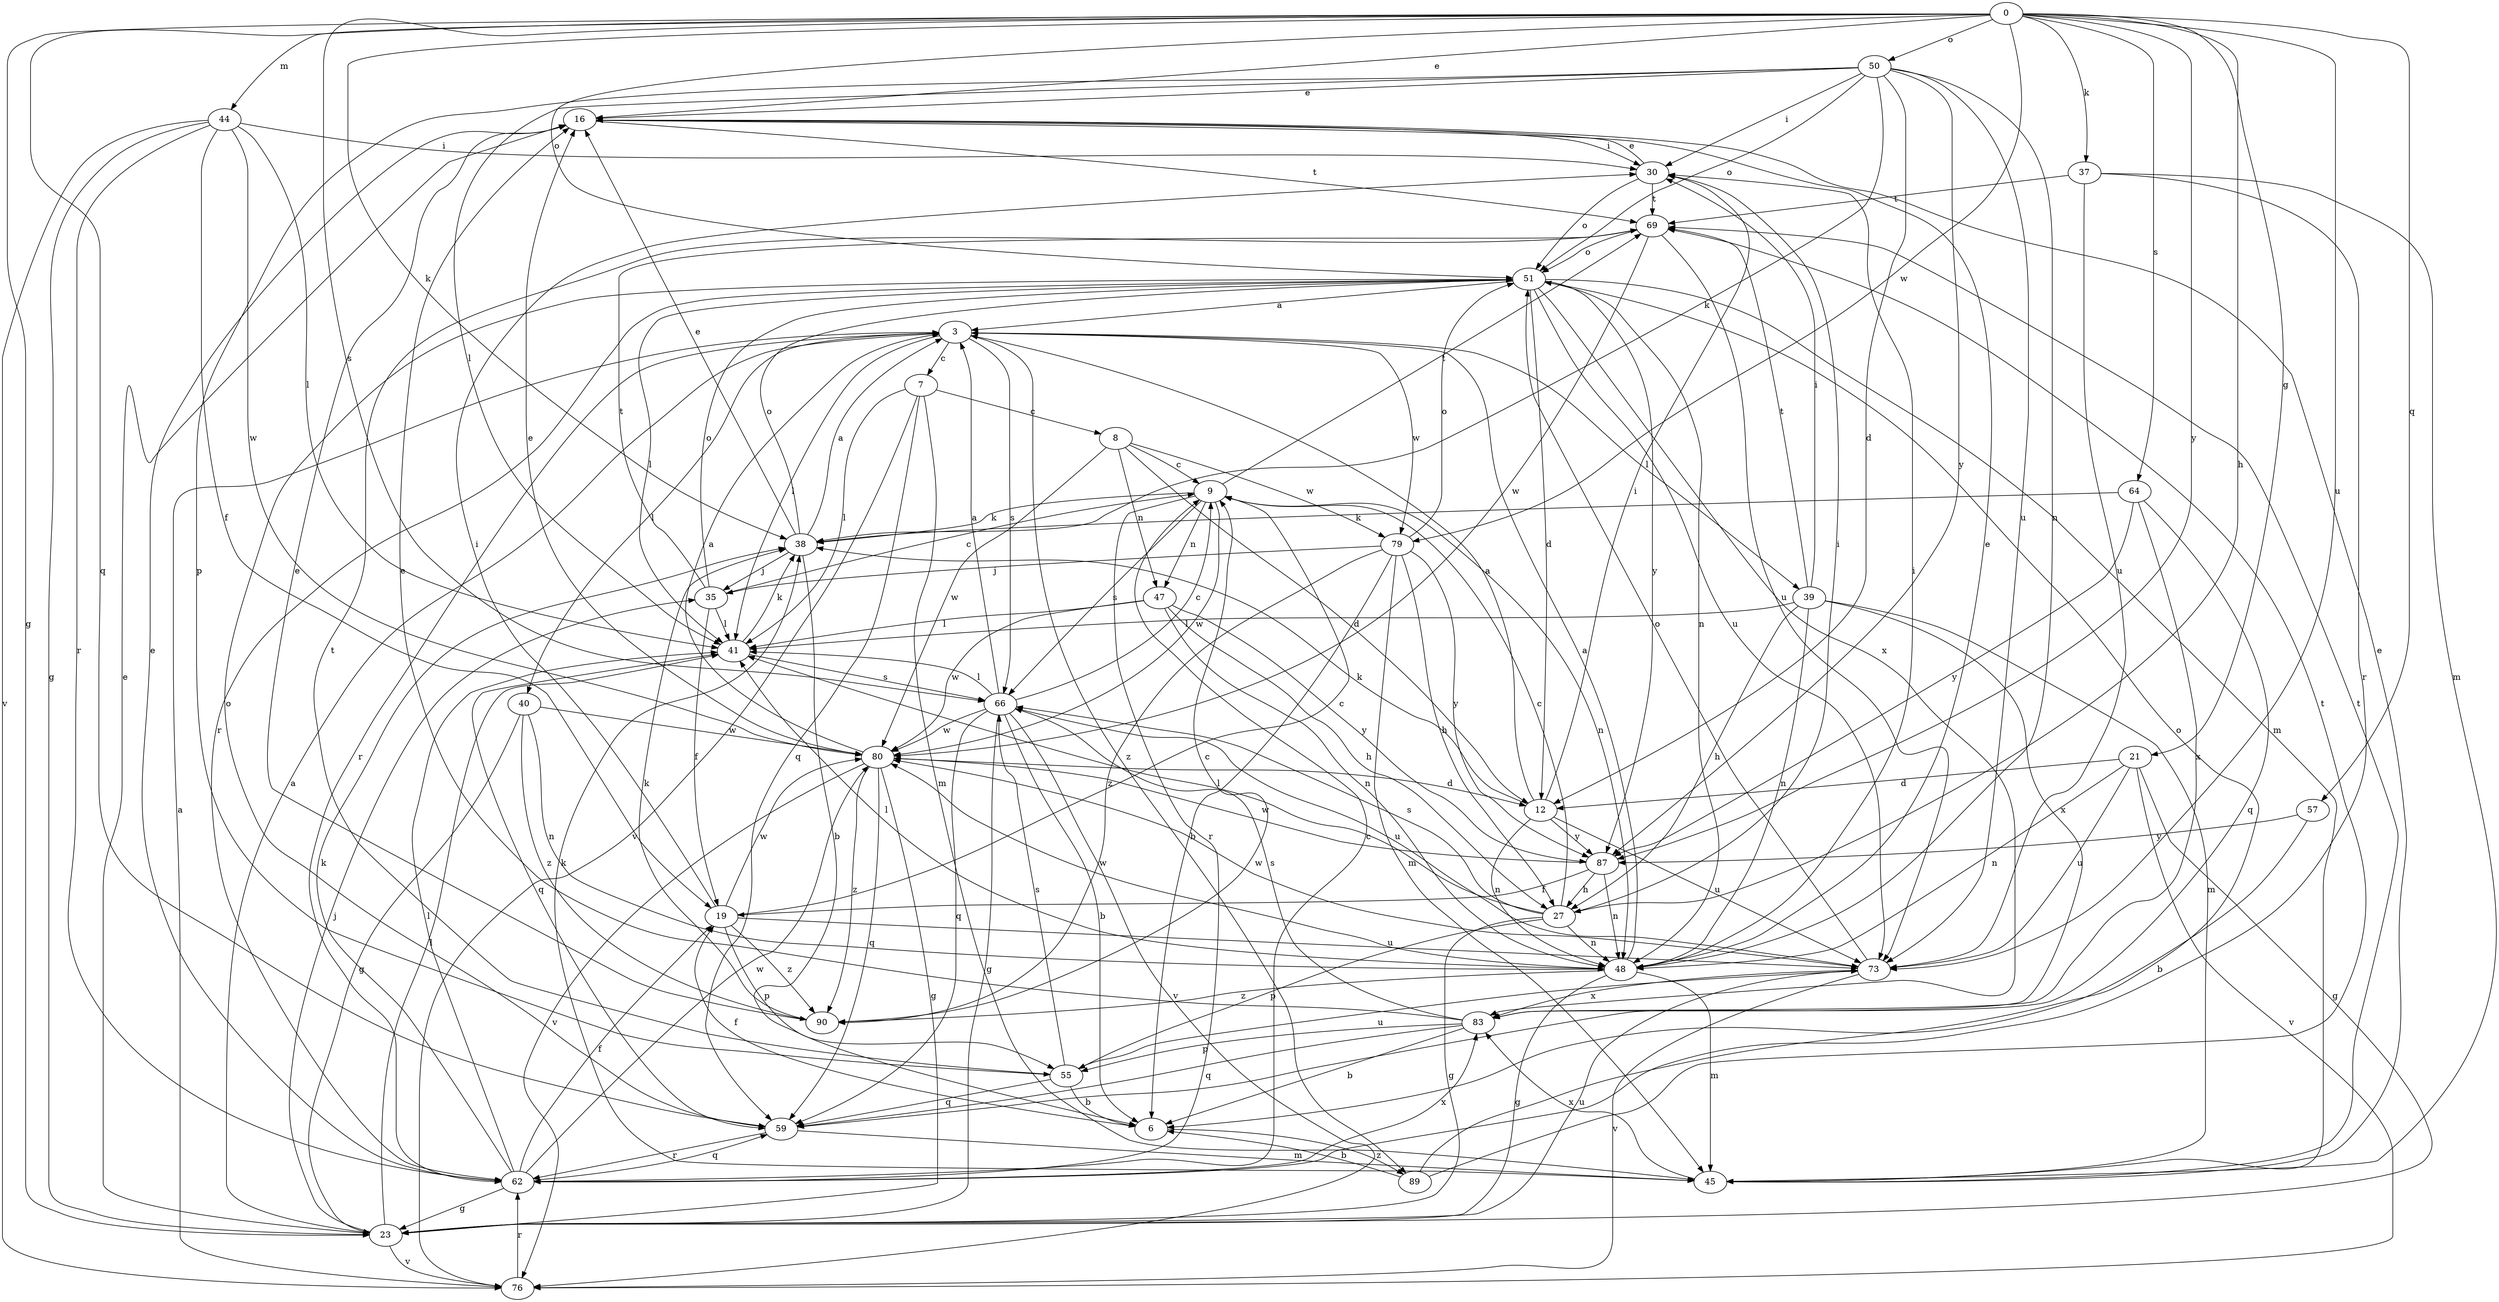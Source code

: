 strict digraph  {
0;
3;
6;
7;
8;
9;
12;
16;
19;
21;
23;
27;
30;
35;
37;
38;
39;
40;
41;
44;
45;
47;
48;
50;
51;
55;
57;
59;
62;
64;
66;
69;
73;
76;
79;
80;
83;
87;
89;
90;
0 -> 16  [label=e];
0 -> 21  [label=g];
0 -> 23  [label=g];
0 -> 27  [label=h];
0 -> 37  [label=k];
0 -> 38  [label=k];
0 -> 44  [label=m];
0 -> 50  [label=o];
0 -> 51  [label=o];
0 -> 57  [label=q];
0 -> 59  [label=q];
0 -> 64  [label=s];
0 -> 66  [label=s];
0 -> 73  [label=u];
0 -> 79  [label=w];
0 -> 87  [label=y];
3 -> 7  [label=c];
3 -> 39  [label=l];
3 -> 40  [label=l];
3 -> 41  [label=l];
3 -> 62  [label=r];
3 -> 66  [label=s];
3 -> 79  [label=w];
3 -> 89  [label=z];
6 -> 19  [label=f];
6 -> 89  [label=z];
7 -> 8  [label=c];
7 -> 41  [label=l];
7 -> 45  [label=m];
7 -> 59  [label=q];
7 -> 76  [label=v];
8 -> 9  [label=c];
8 -> 12  [label=d];
8 -> 47  [label=n];
8 -> 79  [label=w];
8 -> 80  [label=w];
9 -> 38  [label=k];
9 -> 47  [label=n];
9 -> 48  [label=n];
9 -> 62  [label=r];
9 -> 66  [label=s];
9 -> 69  [label=t];
9 -> 80  [label=w];
12 -> 3  [label=a];
12 -> 30  [label=i];
12 -> 38  [label=k];
12 -> 48  [label=n];
12 -> 73  [label=u];
12 -> 87  [label=y];
16 -> 30  [label=i];
16 -> 69  [label=t];
19 -> 9  [label=c];
19 -> 30  [label=i];
19 -> 55  [label=p];
19 -> 73  [label=u];
19 -> 80  [label=w];
19 -> 90  [label=z];
21 -> 12  [label=d];
21 -> 23  [label=g];
21 -> 48  [label=n];
21 -> 73  [label=u];
21 -> 76  [label=v];
23 -> 3  [label=a];
23 -> 16  [label=e];
23 -> 35  [label=j];
23 -> 41  [label=l];
23 -> 73  [label=u];
23 -> 76  [label=v];
27 -> 9  [label=c];
27 -> 23  [label=g];
27 -> 30  [label=i];
27 -> 41  [label=l];
27 -> 48  [label=n];
27 -> 55  [label=p];
27 -> 66  [label=s];
30 -> 16  [label=e];
30 -> 51  [label=o];
30 -> 69  [label=t];
35 -> 9  [label=c];
35 -> 19  [label=f];
35 -> 41  [label=l];
35 -> 51  [label=o];
35 -> 69  [label=t];
37 -> 45  [label=m];
37 -> 62  [label=r];
37 -> 69  [label=t];
37 -> 73  [label=u];
38 -> 3  [label=a];
38 -> 6  [label=b];
38 -> 16  [label=e];
38 -> 35  [label=j];
38 -> 51  [label=o];
39 -> 27  [label=h];
39 -> 30  [label=i];
39 -> 41  [label=l];
39 -> 45  [label=m];
39 -> 48  [label=n];
39 -> 69  [label=t];
39 -> 83  [label=x];
40 -> 23  [label=g];
40 -> 48  [label=n];
40 -> 80  [label=w];
40 -> 90  [label=z];
41 -> 38  [label=k];
41 -> 59  [label=q];
41 -> 66  [label=s];
44 -> 19  [label=f];
44 -> 23  [label=g];
44 -> 30  [label=i];
44 -> 41  [label=l];
44 -> 62  [label=r];
44 -> 76  [label=v];
44 -> 80  [label=w];
45 -> 16  [label=e];
45 -> 38  [label=k];
45 -> 69  [label=t];
45 -> 83  [label=x];
47 -> 27  [label=h];
47 -> 41  [label=l];
47 -> 48  [label=n];
47 -> 80  [label=w];
47 -> 87  [label=y];
48 -> 3  [label=a];
48 -> 16  [label=e];
48 -> 23  [label=g];
48 -> 30  [label=i];
48 -> 41  [label=l];
48 -> 45  [label=m];
48 -> 80  [label=w];
48 -> 90  [label=z];
50 -> 12  [label=d];
50 -> 16  [label=e];
50 -> 30  [label=i];
50 -> 38  [label=k];
50 -> 41  [label=l];
50 -> 48  [label=n];
50 -> 51  [label=o];
50 -> 55  [label=p];
50 -> 73  [label=u];
50 -> 87  [label=y];
51 -> 3  [label=a];
51 -> 12  [label=d];
51 -> 41  [label=l];
51 -> 45  [label=m];
51 -> 48  [label=n];
51 -> 62  [label=r];
51 -> 73  [label=u];
51 -> 83  [label=x];
51 -> 87  [label=y];
55 -> 6  [label=b];
55 -> 59  [label=q];
55 -> 66  [label=s];
55 -> 69  [label=t];
55 -> 73  [label=u];
57 -> 6  [label=b];
57 -> 87  [label=y];
59 -> 45  [label=m];
59 -> 51  [label=o];
59 -> 62  [label=r];
62 -> 9  [label=c];
62 -> 16  [label=e];
62 -> 19  [label=f];
62 -> 23  [label=g];
62 -> 38  [label=k];
62 -> 41  [label=l];
62 -> 59  [label=q];
62 -> 80  [label=w];
62 -> 83  [label=x];
64 -> 38  [label=k];
64 -> 59  [label=q];
64 -> 83  [label=x];
64 -> 87  [label=y];
66 -> 3  [label=a];
66 -> 6  [label=b];
66 -> 9  [label=c];
66 -> 23  [label=g];
66 -> 41  [label=l];
66 -> 59  [label=q];
66 -> 73  [label=u];
66 -> 76  [label=v];
66 -> 80  [label=w];
69 -> 51  [label=o];
69 -> 73  [label=u];
69 -> 80  [label=w];
73 -> 51  [label=o];
73 -> 76  [label=v];
73 -> 80  [label=w];
73 -> 83  [label=x];
76 -> 3  [label=a];
76 -> 62  [label=r];
79 -> 6  [label=b];
79 -> 27  [label=h];
79 -> 35  [label=j];
79 -> 45  [label=m];
79 -> 51  [label=o];
79 -> 87  [label=y];
79 -> 90  [label=z];
80 -> 3  [label=a];
80 -> 12  [label=d];
80 -> 16  [label=e];
80 -> 23  [label=g];
80 -> 59  [label=q];
80 -> 76  [label=v];
80 -> 90  [label=z];
83 -> 6  [label=b];
83 -> 16  [label=e];
83 -> 55  [label=p];
83 -> 59  [label=q];
83 -> 66  [label=s];
87 -> 19  [label=f];
87 -> 27  [label=h];
87 -> 48  [label=n];
87 -> 80  [label=w];
89 -> 6  [label=b];
89 -> 51  [label=o];
89 -> 69  [label=t];
90 -> 9  [label=c];
90 -> 16  [label=e];
90 -> 38  [label=k];
}
